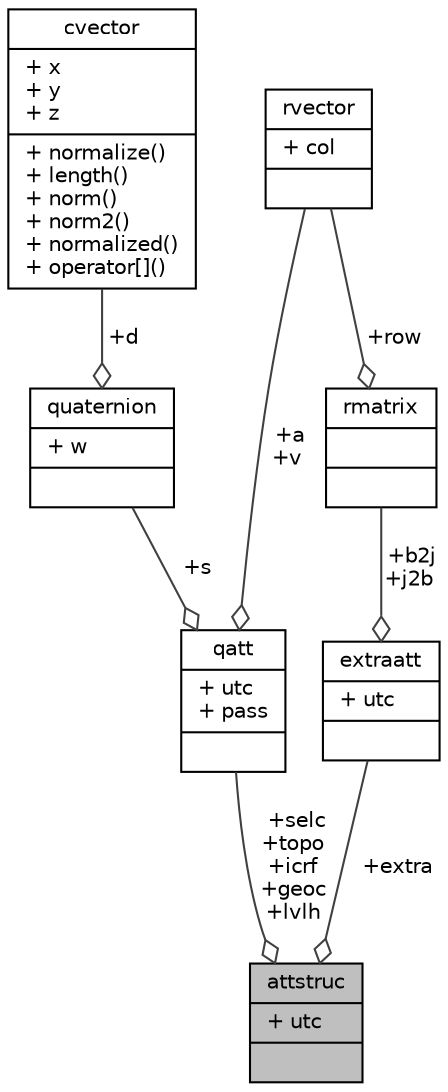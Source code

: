 digraph "attstruc"
{
 // INTERACTIVE_SVG=YES
  edge [fontname="Helvetica",fontsize="10",labelfontname="Helvetica",labelfontsize="10"];
  node [fontname="Helvetica",fontsize="10",shape=record];
  Node1 [label="{attstruc\n|+ utc\l|}",height=0.2,width=0.4,color="black", fillcolor="grey75", style="filled", fontcolor="black"];
  Node2 -> Node1 [color="grey25",fontsize="10",style="solid",label=" +selc\n+topo\n+icrf\n+geoc\n+lvlh" ,arrowhead="odiamond",fontname="Helvetica"];
  Node2 [label="{qatt\n|+ utc\l+ pass\l|}",height=0.2,width=0.4,color="black", fillcolor="white", style="filled",URL="$structqatt.html",tooltip="Quaternion Attitude. "];
  Node3 -> Node2 [color="grey25",fontsize="10",style="solid",label=" +s" ,arrowhead="odiamond",fontname="Helvetica"];
  Node3 [label="{quaternion\n|+ w\l|}",height=0.2,width=0.4,color="black", fillcolor="white", style="filled",URL="$structquaternion.html",tooltip="Quaternion, scalar last, using x, y, z. "];
  Node4 -> Node3 [color="grey25",fontsize="10",style="solid",label=" +d" ,arrowhead="odiamond",fontname="Helvetica"];
  Node4 [label="{cvector\n|+ x\l+ y\l+ z\l|+ normalize()\l+ length()\l+ norm()\l+ norm2()\l+ normalized()\l+ operator[]()\l}",height=0.2,width=0.4,color="black", fillcolor="white", style="filled",URL="$classcvector.html",tooltip="3 element cartesian vector "];
  Node5 -> Node2 [color="grey25",fontsize="10",style="solid",label=" +a\n+v" ,arrowhead="odiamond",fontname="Helvetica"];
  Node5 [label="{rvector\n|+ col\l|}",height=0.2,width=0.4,color="black", fillcolor="white", style="filled",URL="$structrvector.html",tooltip="3 element generic row vector "];
  Node6 -> Node1 [color="grey25",fontsize="10",style="solid",label=" +extra" ,arrowhead="odiamond",fontname="Helvetica"];
  Node6 [label="{extraatt\n|+ utc\l|}",height=0.2,width=0.4,color="black", fillcolor="white", style="filled",URL="$structextraatt.html",tooltip="Additional parameters relating to position that need only be calculated once. "];
  Node7 -> Node6 [color="grey25",fontsize="10",style="solid",label=" +b2j\n+j2b" ,arrowhead="odiamond",fontname="Helvetica"];
  Node7 [label="{rmatrix\n||}",height=0.2,width=0.4,color="black", fillcolor="white", style="filled",URL="$structrmatrix.html",tooltip="3x3 element generic matrix "];
  Node5 -> Node7 [color="grey25",fontsize="10",style="solid",label=" +row" ,arrowhead="odiamond",fontname="Helvetica"];
}
